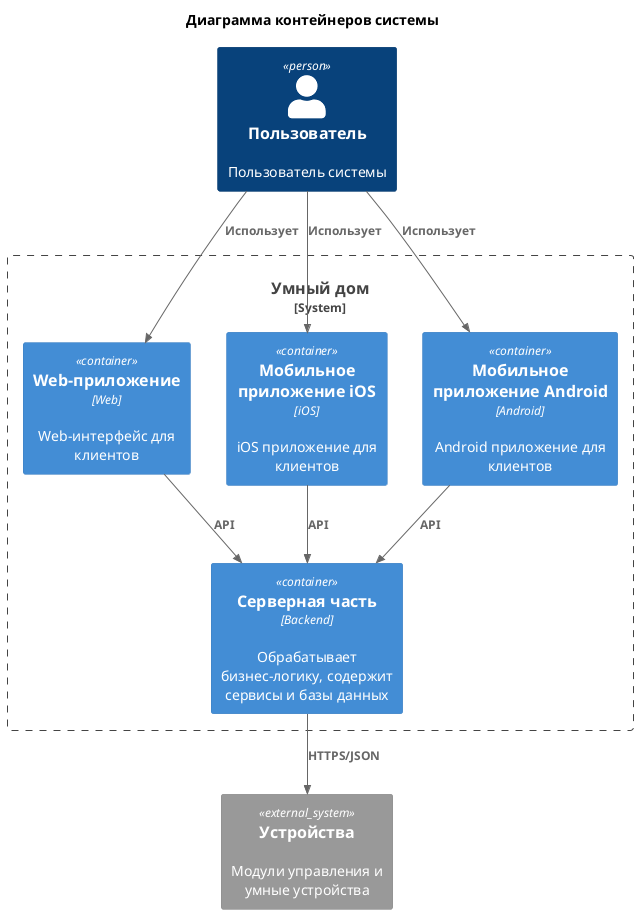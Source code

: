 @startuml
!include <C4/C4_Container>

title Диаграмма контейнеров системы

Person(User, "Пользователь", "Пользователь системы")

System_Boundary(SmartHome, "Умный дом") {
    Container(WebApplication, "Web-приложение", "Web", "Web-интерфейс для клиентов")
    Container(IosApplication, "Мобильное приложение iOS", "iOS", "iOS приложение для клиентов")
    Container(AndroidApplication, "Мобильное приложение Android", "Android", "Android приложение для клиентов")

    Container(Backend, "Серверная часть", "Backend", "Обрабатывает бизнес-логику, содержит сервисы и базы данных")
}

System_Ext(Devices, "Устройства", "Модули управления и умные устройства")

Rel(User, WebApplication, "Использует")
Rel(User, IosApplication, "Использует")
Rel(User, AndroidApplication, "Использует")

Rel(WebApplication, Backend, "API")
Rel(IosApplication, Backend, "API")
Rel(AndroidApplication, Backend, "API")

Rel(Backend, Devices, "HTTPS/JSON")

@enduml
